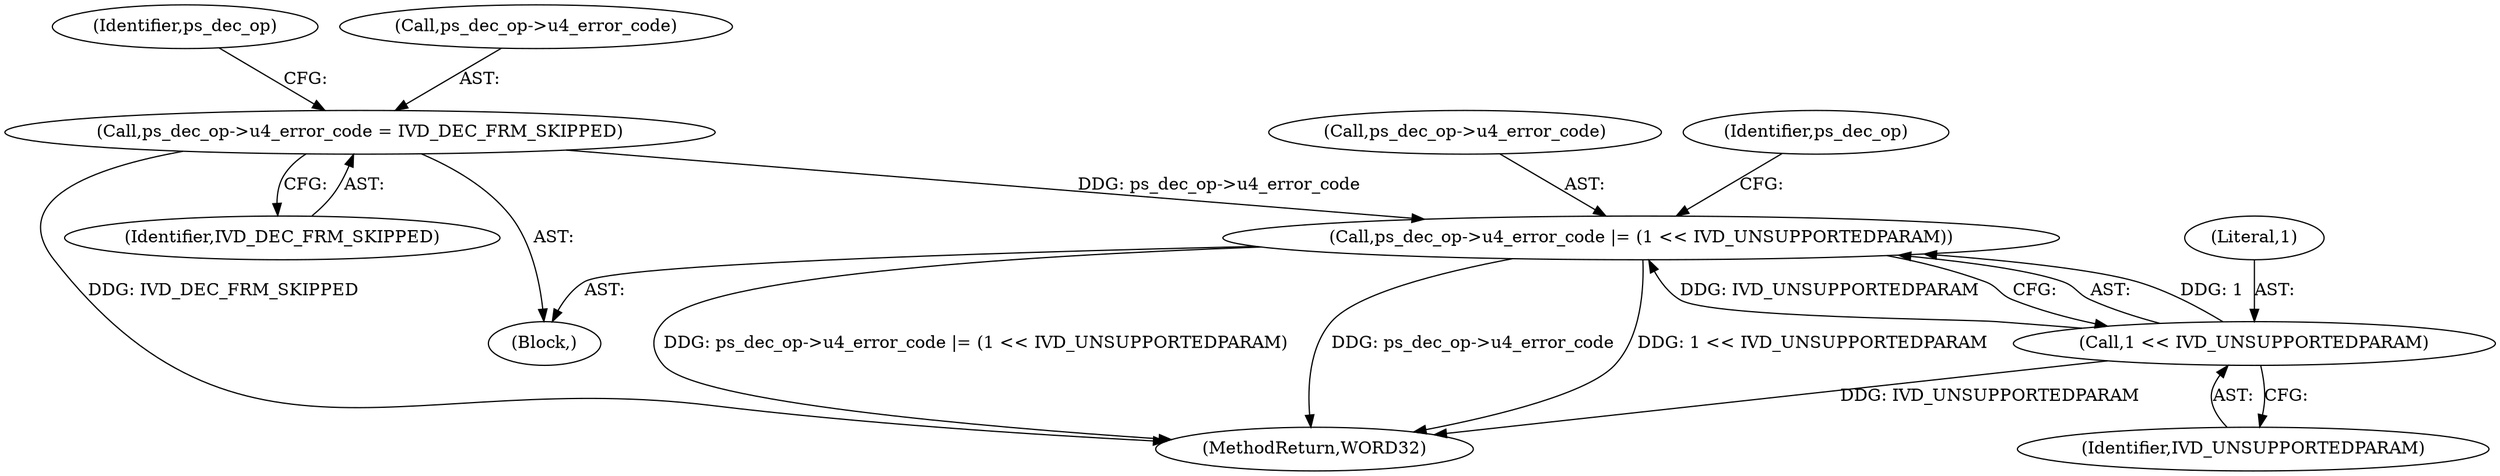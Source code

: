digraph "0_Android_e629194c62a9a129ce378e08cb1059a8a53f1795@pointer" {
"1001759" [label="(Call,ps_dec_op->u4_error_code |= (1 << IVD_UNSUPPORTEDPARAM))"];
"1001754" [label="(Call,ps_dec_op->u4_error_code = IVD_DEC_FRM_SKIPPED)"];
"1001763" [label="(Call,1 << IVD_UNSUPPORTEDPARAM)"];
"1001761" [label="(Identifier,ps_dec_op)"];
"1001764" [label="(Literal,1)"];
"1001765" [label="(Identifier,IVD_UNSUPPORTEDPARAM)"];
"1001760" [label="(Call,ps_dec_op->u4_error_code)"];
"1001753" [label="(Block,)"];
"1001755" [label="(Call,ps_dec_op->u4_error_code)"];
"1002124" [label="(MethodReturn,WORD32)"];
"1001768" [label="(Identifier,ps_dec_op)"];
"1001758" [label="(Identifier,IVD_DEC_FRM_SKIPPED)"];
"1001763" [label="(Call,1 << IVD_UNSUPPORTEDPARAM)"];
"1001759" [label="(Call,ps_dec_op->u4_error_code |= (1 << IVD_UNSUPPORTEDPARAM))"];
"1001754" [label="(Call,ps_dec_op->u4_error_code = IVD_DEC_FRM_SKIPPED)"];
"1001759" -> "1001753"  [label="AST: "];
"1001759" -> "1001763"  [label="CFG: "];
"1001760" -> "1001759"  [label="AST: "];
"1001763" -> "1001759"  [label="AST: "];
"1001768" -> "1001759"  [label="CFG: "];
"1001759" -> "1002124"  [label="DDG: ps_dec_op->u4_error_code |= (1 << IVD_UNSUPPORTEDPARAM)"];
"1001759" -> "1002124"  [label="DDG: ps_dec_op->u4_error_code"];
"1001759" -> "1002124"  [label="DDG: 1 << IVD_UNSUPPORTEDPARAM"];
"1001754" -> "1001759"  [label="DDG: ps_dec_op->u4_error_code"];
"1001763" -> "1001759"  [label="DDG: 1"];
"1001763" -> "1001759"  [label="DDG: IVD_UNSUPPORTEDPARAM"];
"1001754" -> "1001753"  [label="AST: "];
"1001754" -> "1001758"  [label="CFG: "];
"1001755" -> "1001754"  [label="AST: "];
"1001758" -> "1001754"  [label="AST: "];
"1001761" -> "1001754"  [label="CFG: "];
"1001754" -> "1002124"  [label="DDG: IVD_DEC_FRM_SKIPPED"];
"1001763" -> "1001765"  [label="CFG: "];
"1001764" -> "1001763"  [label="AST: "];
"1001765" -> "1001763"  [label="AST: "];
"1001763" -> "1002124"  [label="DDG: IVD_UNSUPPORTEDPARAM"];
}
